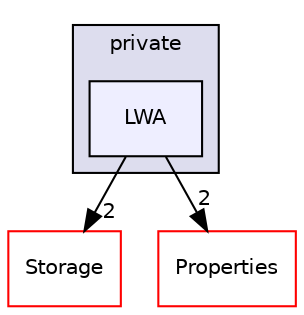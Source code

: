 digraph "/workplace/avs-device-sdk/core/Authorization/acsdkAuthorization/privateInclude/acsdkAuthorization/private/LWA" {
  compound=true
  node [ fontsize="10", fontname="Helvetica"];
  edge [ labelfontsize="10", labelfontname="Helvetica"];
  subgraph clusterdir_0422703349ba381e54a7766353be8d71 {
    graph [ bgcolor="#ddddee", pencolor="black", label="private" fontname="Helvetica", fontsize="10", URL="dir_0422703349ba381e54a7766353be8d71.html"]
  dir_29682711b8a8645bc98ad5b56e31f52a [shape=box, label="LWA", style="filled", fillcolor="#eeeeff", pencolor="black", URL="dir_29682711b8a8645bc98ad5b56e31f52a.html"];
  }
  dir_d29c5f5a2915d6c5388c9daae4f109c7 [shape=box label="Storage" fillcolor="white" style="filled" color="red" URL="dir_d29c5f5a2915d6c5388c9daae4f109c7.html"];
  dir_72f2367c10fd2c46da13e851c6b1e25f [shape=box label="Properties" fillcolor="white" style="filled" color="red" URL="dir_72f2367c10fd2c46da13e851c6b1e25f.html"];
  dir_29682711b8a8645bc98ad5b56e31f52a->dir_d29c5f5a2915d6c5388c9daae4f109c7 [headlabel="2", labeldistance=1.5 headhref="dir_000596_000793.html"];
  dir_29682711b8a8645bc98ad5b56e31f52a->dir_72f2367c10fd2c46da13e851c6b1e25f [headlabel="2", labeldistance=1.5 headhref="dir_000596_000591.html"];
}
